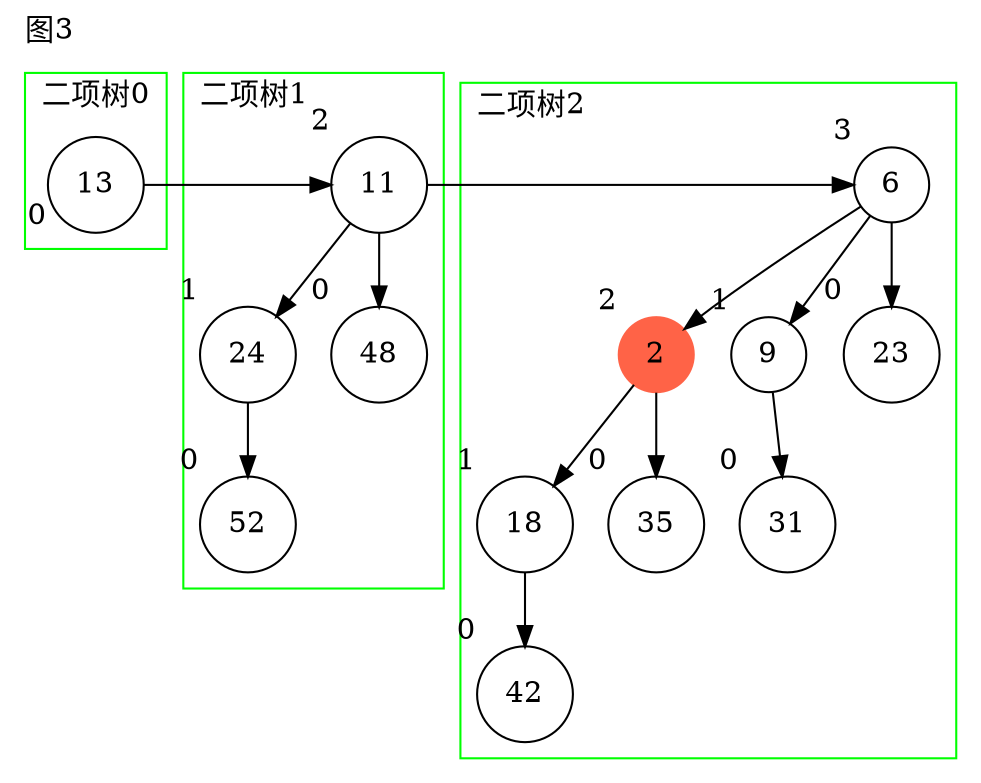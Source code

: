 digraph g{
node[shape=circle];
label="图3";
labeljust=l;
labelloc=t;
subgraph cluster_0 {
pencolor=green;label="二项树0";
n140[label=13, xlabel=0];
}
subgraph cluster_1 {
pencolor=green;label="二项树1";
n141[label=11, xlabel=2];
n142[label=24, xlabel=1];
n141->n142;
n143[label=48, xlabel=0];
n141->n143[weight=100];
n144[label=52, xlabel=0];
n142->n144[weight=100];
}
n140->n141[constraint=false];
subgraph cluster_2 {
pencolor=green;label="二项树2";
n145[label=6, xlabel=3];
n146[label=2, xlabel=2, style = filled,color="tomato"];
n145->n146;
n147[label=9, xlabel=1];
n145->n147;
n148[label=23, xlabel=0];
n145->n148[weight=100];
n149[label=31, xlabel=0];
n147->n149[weight=100];
n150[label=18, xlabel=1];
n146->n150;
n151[label=35, xlabel=0];
n146->n151[weight=100];
n152[label=42, xlabel=0];
n150->n152[weight=100];
}
n141->n145[constraint=false];
}

